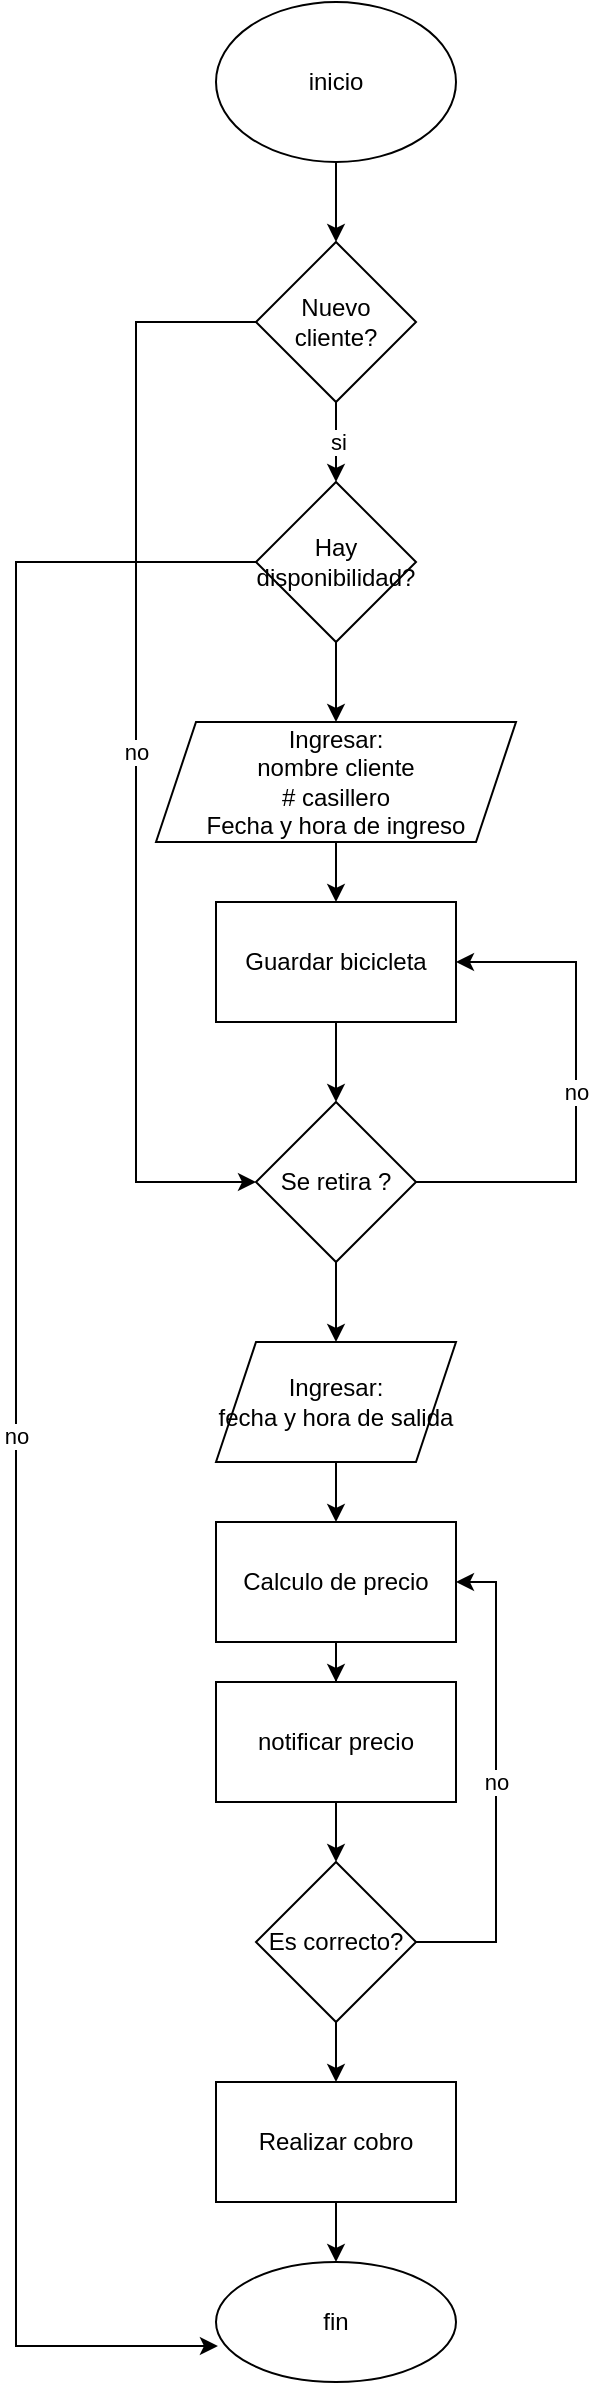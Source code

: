 <mxfile>
    <diagram id="STCJiIGJBRzf83rgyBG6" name="Page-1">
        <mxGraphModel dx="830" dy="617" grid="1" gridSize="10" guides="1" tooltips="1" connect="1" arrows="1" fold="1" page="1" pageScale="1" pageWidth="850" pageHeight="1100" math="0" shadow="0">
            <root>
                <mxCell id="0"/>
                <mxCell id="1" parent="0"/>
                <mxCell id="sVLV9i07jI9ABUai_hqA-2" style="edgeStyle=orthogonalEdgeStyle;rounded=0;orthogonalLoop=1;jettySize=auto;html=1;" parent="1" source="sVLV9i07jI9ABUai_hqA-1" target="sVLV9i07jI9ABUai_hqA-3" edge="1">
                    <mxGeometry relative="1" as="geometry">
                        <mxPoint x="230" y="150" as="targetPoint"/>
                    </mxGeometry>
                </mxCell>
                <mxCell id="sVLV9i07jI9ABUai_hqA-1" value="inicio" style="ellipse;whiteSpace=wrap;html=1;" parent="1" vertex="1">
                    <mxGeometry x="170" y="20" width="120" height="80" as="geometry"/>
                </mxCell>
                <mxCell id="sVLV9i07jI9ABUai_hqA-4" value="si" style="edgeStyle=orthogonalEdgeStyle;rounded=0;orthogonalLoop=1;jettySize=auto;html=1;" parent="1" source="sVLV9i07jI9ABUai_hqA-3" edge="1">
                    <mxGeometry relative="1" as="geometry">
                        <mxPoint x="230" y="260" as="targetPoint"/>
                    </mxGeometry>
                </mxCell>
                <mxCell id="2" value="no" style="edgeStyle=orthogonalEdgeStyle;rounded=0;orthogonalLoop=1;jettySize=auto;html=1;entryX=0;entryY=0.5;entryDx=0;entryDy=0;" edge="1" parent="1" source="sVLV9i07jI9ABUai_hqA-3" target="sVLV9i07jI9ABUai_hqA-12">
                    <mxGeometry relative="1" as="geometry">
                        <Array as="points">
                            <mxPoint x="130" y="180"/>
                            <mxPoint x="130" y="610"/>
                        </Array>
                    </mxGeometry>
                </mxCell>
                <mxCell id="sVLV9i07jI9ABUai_hqA-3" value="Nuevo cliente?" style="rhombus;whiteSpace=wrap;html=1;" parent="1" vertex="1">
                    <mxGeometry x="190" y="140" width="80" height="80" as="geometry"/>
                </mxCell>
                <mxCell id="sVLV9i07jI9ABUai_hqA-7" style="edgeStyle=orthogonalEdgeStyle;rounded=0;orthogonalLoop=1;jettySize=auto;html=1;" parent="1" source="sVLV9i07jI9ABUai_hqA-6" target="sVLV9i07jI9ABUai_hqA-8" edge="1">
                    <mxGeometry relative="1" as="geometry">
                        <mxPoint x="230" y="390" as="targetPoint"/>
                    </mxGeometry>
                </mxCell>
                <mxCell id="sVLV9i07jI9ABUai_hqA-25" value="no" style="edgeStyle=orthogonalEdgeStyle;rounded=0;orthogonalLoop=1;jettySize=auto;html=1;entryX=0.008;entryY=0.7;entryDx=0;entryDy=0;entryPerimeter=0;" parent="1" source="sVLV9i07jI9ABUai_hqA-6" target="sVLV9i07jI9ABUai_hqA-24" edge="1">
                    <mxGeometry relative="1" as="geometry">
                        <Array as="points">
                            <mxPoint x="70" y="300"/>
                            <mxPoint x="70" y="1192"/>
                        </Array>
                    </mxGeometry>
                </mxCell>
                <mxCell id="sVLV9i07jI9ABUai_hqA-6" value="Hay disponibilidad?" style="rhombus;whiteSpace=wrap;html=1;" parent="1" vertex="1">
                    <mxGeometry x="190" y="260" width="80" height="80" as="geometry"/>
                </mxCell>
                <mxCell id="sVLV9i07jI9ABUai_hqA-9" style="edgeStyle=orthogonalEdgeStyle;rounded=0;orthogonalLoop=1;jettySize=auto;html=1;" parent="1" source="sVLV9i07jI9ABUai_hqA-8" target="sVLV9i07jI9ABUai_hqA-10" edge="1">
                    <mxGeometry relative="1" as="geometry">
                        <mxPoint x="230" y="480" as="targetPoint"/>
                    </mxGeometry>
                </mxCell>
                <mxCell id="sVLV9i07jI9ABUai_hqA-8" value="&lt;div&gt;Ingresar:&lt;/div&gt;&lt;div&gt;nombre cliente&lt;/div&gt;&lt;div&gt;# casillero&lt;/div&gt;&lt;div&gt;Fecha y hora de ingreso&lt;br&gt;&lt;/div&gt;" style="shape=parallelogram;perimeter=parallelogramPerimeter;whiteSpace=wrap;html=1;fixedSize=1;" parent="1" vertex="1">
                    <mxGeometry x="140" y="380" width="180" height="60" as="geometry"/>
                </mxCell>
                <mxCell id="sVLV9i07jI9ABUai_hqA-11" style="edgeStyle=orthogonalEdgeStyle;rounded=0;orthogonalLoop=1;jettySize=auto;html=1;" parent="1" source="sVLV9i07jI9ABUai_hqA-10" target="sVLV9i07jI9ABUai_hqA-12" edge="1">
                    <mxGeometry relative="1" as="geometry">
                        <mxPoint x="230" y="580" as="targetPoint"/>
                    </mxGeometry>
                </mxCell>
                <mxCell id="sVLV9i07jI9ABUai_hqA-10" value="Guardar bicicleta" style="rounded=0;whiteSpace=wrap;html=1;" parent="1" vertex="1">
                    <mxGeometry x="170" y="470" width="120" height="60" as="geometry"/>
                </mxCell>
                <mxCell id="sVLV9i07jI9ABUai_hqA-13" style="edgeStyle=orthogonalEdgeStyle;rounded=0;orthogonalLoop=1;jettySize=auto;html=1;" parent="1" source="sVLV9i07jI9ABUai_hqA-12" target="sVLV9i07jI9ABUai_hqA-14" edge="1">
                    <mxGeometry relative="1" as="geometry">
                        <mxPoint x="230" y="710" as="targetPoint"/>
                    </mxGeometry>
                </mxCell>
                <mxCell id="sVLV9i07jI9ABUai_hqA-26" value="no" style="edgeStyle=orthogonalEdgeStyle;rounded=0;orthogonalLoop=1;jettySize=auto;html=1;exitX=1;exitY=0.5;exitDx=0;exitDy=0;entryX=1;entryY=0.5;entryDx=0;entryDy=0;" parent="1" source="sVLV9i07jI9ABUai_hqA-12" target="sVLV9i07jI9ABUai_hqA-10" edge="1">
                    <mxGeometry relative="1" as="geometry">
                        <Array as="points">
                            <mxPoint x="350" y="610"/>
                            <mxPoint x="350" y="500"/>
                        </Array>
                    </mxGeometry>
                </mxCell>
                <mxCell id="sVLV9i07jI9ABUai_hqA-12" value="Se retira ? " style="rhombus;whiteSpace=wrap;html=1;" parent="1" vertex="1">
                    <mxGeometry x="190" y="570" width="80" height="80" as="geometry"/>
                </mxCell>
                <mxCell id="sVLV9i07jI9ABUai_hqA-15" style="edgeStyle=orthogonalEdgeStyle;rounded=0;orthogonalLoop=1;jettySize=auto;html=1;" parent="1" source="sVLV9i07jI9ABUai_hqA-14" target="sVLV9i07jI9ABUai_hqA-16" edge="1">
                    <mxGeometry relative="1" as="geometry">
                        <mxPoint x="230" y="800" as="targetPoint"/>
                    </mxGeometry>
                </mxCell>
                <mxCell id="sVLV9i07jI9ABUai_hqA-14" value="&lt;div&gt;Ingresar:&lt;/div&gt;&lt;div&gt; fecha y hora de salida&lt;/div&gt;" style="shape=parallelogram;perimeter=parallelogramPerimeter;whiteSpace=wrap;html=1;fixedSize=1;" parent="1" vertex="1">
                    <mxGeometry x="170" y="690" width="120" height="60" as="geometry"/>
                </mxCell>
                <mxCell id="sVLV9i07jI9ABUai_hqA-17" style="edgeStyle=orthogonalEdgeStyle;rounded=0;orthogonalLoop=1;jettySize=auto;html=1;" parent="1" source="sVLV9i07jI9ABUai_hqA-16" target="sVLV9i07jI9ABUai_hqA-18" edge="1">
                    <mxGeometry relative="1" as="geometry">
                        <mxPoint x="230" y="890" as="targetPoint"/>
                    </mxGeometry>
                </mxCell>
                <mxCell id="sVLV9i07jI9ABUai_hqA-16" value="Calculo de precio" style="rounded=0;whiteSpace=wrap;html=1;" parent="1" vertex="1">
                    <mxGeometry x="170" y="780" width="120" height="60" as="geometry"/>
                </mxCell>
                <mxCell id="sVLV9i07jI9ABUai_hqA-19" style="edgeStyle=orthogonalEdgeStyle;rounded=0;orthogonalLoop=1;jettySize=auto;html=1;" parent="1" source="sVLV9i07jI9ABUai_hqA-18" target="sVLV9i07jI9ABUai_hqA-20" edge="1">
                    <mxGeometry relative="1" as="geometry">
                        <mxPoint x="230" y="970" as="targetPoint"/>
                    </mxGeometry>
                </mxCell>
                <mxCell id="sVLV9i07jI9ABUai_hqA-18" value="notificar precio" style="rounded=0;whiteSpace=wrap;html=1;" parent="1" vertex="1">
                    <mxGeometry x="170" y="860" width="120" height="60" as="geometry"/>
                </mxCell>
                <mxCell id="sVLV9i07jI9ABUai_hqA-21" style="edgeStyle=orthogonalEdgeStyle;rounded=0;orthogonalLoop=1;jettySize=auto;html=1;" parent="1" source="sVLV9i07jI9ABUai_hqA-20" target="sVLV9i07jI9ABUai_hqA-22" edge="1">
                    <mxGeometry relative="1" as="geometry">
                        <mxPoint x="230" y="1080" as="targetPoint"/>
                    </mxGeometry>
                </mxCell>
                <mxCell id="sVLV9i07jI9ABUai_hqA-27" value="no" style="edgeStyle=orthogonalEdgeStyle;rounded=0;orthogonalLoop=1;jettySize=auto;html=1;entryX=1;entryY=0.5;entryDx=0;entryDy=0;" parent="1" source="sVLV9i07jI9ABUai_hqA-20" target="sVLV9i07jI9ABUai_hqA-16" edge="1">
                    <mxGeometry relative="1" as="geometry">
                        <Array as="points">
                            <mxPoint x="310" y="990"/>
                            <mxPoint x="310" y="810"/>
                        </Array>
                    </mxGeometry>
                </mxCell>
                <mxCell id="sVLV9i07jI9ABUai_hqA-20" value="Es correcto?" style="rhombus;whiteSpace=wrap;html=1;" parent="1" vertex="1">
                    <mxGeometry x="190" y="950" width="80" height="80" as="geometry"/>
                </mxCell>
                <mxCell id="sVLV9i07jI9ABUai_hqA-23" style="edgeStyle=orthogonalEdgeStyle;rounded=0;orthogonalLoop=1;jettySize=auto;html=1;" parent="1" source="sVLV9i07jI9ABUai_hqA-22" target="sVLV9i07jI9ABUai_hqA-24" edge="1">
                    <mxGeometry relative="1" as="geometry">
                        <mxPoint x="230" y="1170" as="targetPoint"/>
                    </mxGeometry>
                </mxCell>
                <mxCell id="sVLV9i07jI9ABUai_hqA-22" value="Realizar cobro" style="rounded=0;whiteSpace=wrap;html=1;" parent="1" vertex="1">
                    <mxGeometry x="170" y="1060" width="120" height="60" as="geometry"/>
                </mxCell>
                <mxCell id="sVLV9i07jI9ABUai_hqA-24" value="fin" style="ellipse;whiteSpace=wrap;html=1;" parent="1" vertex="1">
                    <mxGeometry x="170" y="1150" width="120" height="60" as="geometry"/>
                </mxCell>
            </root>
        </mxGraphModel>
    </diagram>
</mxfile>